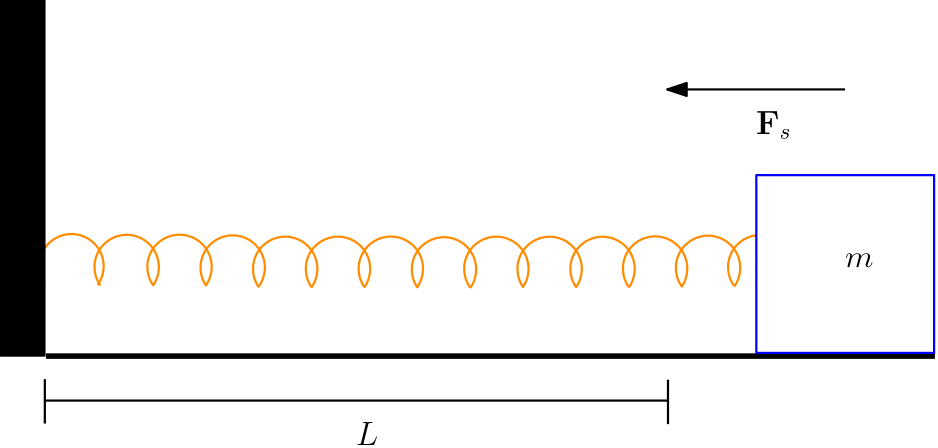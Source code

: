 <?xml version="1.0"?>
<!DOCTYPE ipe SYSTEM "ipe.dtd">
<ipe version="70218" creator="Ipe 7.2.21">
<info created="D:20210313124710" modified="D:20210313134405"/>
<ipestyle name="basic">
<symbol name="arrow/arc(spx)">
<path stroke="sym-stroke" fill="sym-stroke" pen="sym-pen">
0 0 m
-1 0.333 l
-1 -0.333 l
h
</path>
</symbol>
<symbol name="arrow/farc(spx)">
<path stroke="sym-stroke" fill="white" pen="sym-pen">
0 0 m
-1 0.333 l
-1 -0.333 l
h
</path>
</symbol>
<symbol name="arrow/ptarc(spx)">
<path stroke="sym-stroke" fill="sym-stroke" pen="sym-pen">
0 0 m
-1 0.333 l
-0.8 0 l
-1 -0.333 l
h
</path>
</symbol>
<symbol name="arrow/fptarc(spx)">
<path stroke="sym-stroke" fill="white" pen="sym-pen">
0 0 m
-1 0.333 l
-0.8 0 l
-1 -0.333 l
h
</path>
</symbol>
<symbol name="mark/circle(sx)" transformations="translations">
<path fill="sym-stroke">
0.6 0 0 0.6 0 0 e
0.4 0 0 0.4 0 0 e
</path>
</symbol>
<symbol name="mark/disk(sx)" transformations="translations">
<path fill="sym-stroke">
0.6 0 0 0.6 0 0 e
</path>
</symbol>
<symbol name="mark/fdisk(sfx)" transformations="translations">
<group>
<path fill="sym-fill">
0.5 0 0 0.5 0 0 e
</path>
<path fill="sym-stroke" fillrule="eofill">
0.6 0 0 0.6 0 0 e
0.4 0 0 0.4 0 0 e
</path>
</group>
</symbol>
<symbol name="mark/box(sx)" transformations="translations">
<path fill="sym-stroke" fillrule="eofill">
-0.6 -0.6 m
0.6 -0.6 l
0.6 0.6 l
-0.6 0.6 l
h
-0.4 -0.4 m
0.4 -0.4 l
0.4 0.4 l
-0.4 0.4 l
h
</path>
</symbol>
<symbol name="mark/square(sx)" transformations="translations">
<path fill="sym-stroke">
-0.6 -0.6 m
0.6 -0.6 l
0.6 0.6 l
-0.6 0.6 l
h
</path>
</symbol>
<symbol name="mark/fsquare(sfx)" transformations="translations">
<group>
<path fill="sym-fill">
-0.5 -0.5 m
0.5 -0.5 l
0.5 0.5 l
-0.5 0.5 l
h
</path>
<path fill="sym-stroke" fillrule="eofill">
-0.6 -0.6 m
0.6 -0.6 l
0.6 0.6 l
-0.6 0.6 l
h
-0.4 -0.4 m
0.4 -0.4 l
0.4 0.4 l
-0.4 0.4 l
h
</path>
</group>
</symbol>
<symbol name="mark/cross(sx)" transformations="translations">
<group>
<path fill="sym-stroke">
-0.43 -0.57 m
0.57 0.43 l
0.43 0.57 l
-0.57 -0.43 l
h
</path>
<path fill="sym-stroke">
-0.43 0.57 m
0.57 -0.43 l
0.43 -0.57 l
-0.57 0.43 l
h
</path>
</group>
</symbol>
<symbol name="arrow/fnormal(spx)">
<path stroke="sym-stroke" fill="white" pen="sym-pen">
0 0 m
-1 0.333 l
-1 -0.333 l
h
</path>
</symbol>
<symbol name="arrow/pointed(spx)">
<path stroke="sym-stroke" fill="sym-stroke" pen="sym-pen">
0 0 m
-1 0.333 l
-0.8 0 l
-1 -0.333 l
h
</path>
</symbol>
<symbol name="arrow/fpointed(spx)">
<path stroke="sym-stroke" fill="white" pen="sym-pen">
0 0 m
-1 0.333 l
-0.8 0 l
-1 -0.333 l
h
</path>
</symbol>
<symbol name="arrow/linear(spx)">
<path stroke="sym-stroke" pen="sym-pen">
-1 0.333 m
0 0 l
-1 -0.333 l
</path>
</symbol>
<symbol name="arrow/fdouble(spx)">
<path stroke="sym-stroke" fill="white" pen="sym-pen">
0 0 m
-1 0.333 l
-1 -0.333 l
h
-1 0 m
-2 0.333 l
-2 -0.333 l
h
</path>
</symbol>
<symbol name="arrow/double(spx)">
<path stroke="sym-stroke" fill="sym-stroke" pen="sym-pen">
0 0 m
-1 0.333 l
-1 -0.333 l
h
-1 0 m
-2 0.333 l
-2 -0.333 l
h
</path>
</symbol>
<symbol name="arrow/mid-normal(spx)">
<path stroke="sym-stroke" fill="sym-stroke" pen="sym-pen">
0.5 0 m
-0.5 0.333 l
-0.5 -0.333 l
h
</path>
</symbol>
<symbol name="arrow/mid-fnormal(spx)">
<path stroke="sym-stroke" fill="white" pen="sym-pen">
0.5 0 m
-0.5 0.333 l
-0.5 -0.333 l
h
</path>
</symbol>
<symbol name="arrow/mid-pointed(spx)">
<path stroke="sym-stroke" fill="sym-stroke" pen="sym-pen">
0.5 0 m
-0.5 0.333 l
-0.3 0 l
-0.5 -0.333 l
h
</path>
</symbol>
<symbol name="arrow/mid-fpointed(spx)">
<path stroke="sym-stroke" fill="white" pen="sym-pen">
0.5 0 m
-0.5 0.333 l
-0.3 0 l
-0.5 -0.333 l
h
</path>
</symbol>
<symbol name="arrow/mid-double(spx)">
<path stroke="sym-stroke" fill="sym-stroke" pen="sym-pen">
1 0 m
0 0.333 l
0 -0.333 l
h
0 0 m
-1 0.333 l
-1 -0.333 l
h
</path>
</symbol>
<symbol name="arrow/mid-fdouble(spx)">
<path stroke="sym-stroke" fill="white" pen="sym-pen">
1 0 m
0 0.333 l
0 -0.333 l
h
0 0 m
-1 0.333 l
-1 -0.333 l
h
</path>
</symbol>
<pen name="heavier" value="0.8"/>
<pen name="fat" value="1.2"/>
<pen name="ultrafat" value="2"/>
<symbolsize name="large" value="5"/>
<symbolsize name="small" value="2"/>
<symbolsize name="tiny" value="1.1"/>
<arrowsize name="large" value="10"/>
<arrowsize name="small" value="5"/>
<arrowsize name="tiny" value="3"/>
<color name="red" value="1 0 0"/>
<color name="blue" value="0 0 1"/>
<color name="green" value="0 1 0"/>
<color name="yellow" value="1 1 0"/>
<color name="orange" value="1 0.647 0"/>
<color name="gold" value="1 0.843 0"/>
<color name="purple" value="0.627 0.125 0.941"/>
<color name="gray" value="0.745"/>
<color name="brown" value="0.647 0.165 0.165"/>
<color name="navy" value="0 0 0.502"/>
<color name="pink" value="1 0.753 0.796"/>
<color name="seagreen" value="0.18 0.545 0.341"/>
<color name="turquoise" value="0.251 0.878 0.816"/>
<color name="violet" value="0.933 0.51 0.933"/>
<color name="darkblue" value="0 0 0.545"/>
<color name="darkcyan" value="0 0.545 0.545"/>
<color name="darkgray" value="0.663"/>
<color name="darkgreen" value="0 0.392 0"/>
<color name="darkmagenta" value="0.545 0 0.545"/>
<color name="darkorange" value="1 0.549 0"/>
<color name="darkred" value="0.545 0 0"/>
<color name="lightblue" value="0.678 0.847 0.902"/>
<color name="lightcyan" value="0.878 1 1"/>
<color name="lightgray" value="0.827"/>
<color name="lightgreen" value="0.565 0.933 0.565"/>
<color name="lightyellow" value="1 1 0.878"/>
<dashstyle name="dotted" value="[1 3] 0"/>
<dashstyle name="dashed" value="[4] 0"/>
<dashstyle name="dash dotted" value="[4 2 1 2] 0"/>
<dashstyle name="dash dot dotted" value="[4 2 1 2 1 2] 0"/>
<textsize name="large" value="\large"/>
<textsize name="Large" value="\Large"/>
<textsize name="LARGE" value="\LARGE"/>
<textsize name="huge" value="\huge"/>
<textsize name="Huge" value="\Huge"/>
<textsize name="small" value="\small"/>
<textsize name="footnote" value="\footnotesize"/>
<textsize name="tiny" value="\tiny"/>
<textstyle name="center" begin="\begin{center}" end="\end{center}"/>
<textstyle name="itemize" begin="\begin{itemize}" end="\end{itemize}"/>
<textstyle name="item" begin="\begin{itemize}\item{}" end="\end{itemize}"/>
<gridsize name="4 pts" value="4"/>
<gridsize name="8 pts (~3 mm)" value="8"/>
<gridsize name="16 pts (~6 mm)" value="16"/>
<gridsize name="32 pts (~12 mm)" value="32"/>
<gridsize name="10 pts (~3.5 mm)" value="10"/>
<gridsize name="20 pts (~7 mm)" value="20"/>
<gridsize name="14 pts (~5 mm)" value="14"/>
<gridsize name="28 pts (~10 mm)" value="28"/>
<gridsize name="56 pts (~20 mm)" value="56"/>
<anglesize name="90 deg" value="90"/>
<anglesize name="60 deg" value="60"/>
<anglesize name="45 deg" value="45"/>
<anglesize name="30 deg" value="30"/>
<anglesize name="22.5 deg" value="22.5"/>
<opacity name="10%" value="0.1"/>
<opacity name="30%" value="0.3"/>
<opacity name="50%" value="0.5"/>
<opacity name="75%" value="0.75"/>
<tiling name="falling" angle="-60" step="4" width="1"/>
<tiling name="rising" angle="30" step="4" width="1"/>
</ipestyle>
<page>
<layer name="mass"/>
<layer name="wallFloor"/>
<layer name="spring"/>
<layer name="lenght"/>
<layer name="vector"/>
<layer name="labels"/>
<view layers="mass wallFloor spring lenght vector labels" active="spring"/>
<path layer="spring" matrix="1 0 0 1 193.6 -0.640839" stroke="darkorange" pen="heavier">
182.422 665.985 m
11.5894 0 0 -11.5894 191.89 672.669 201.321 665.933 a
</path>
<path matrix="1 0 0 1 117.778 -1.2754" stroke="darkorange" pen="heavier">
182.422 665.985 m
11.5894 0 0 -11.5894 191.89 672.669 201.321 665.933 a
</path>
<path matrix="1 0 0 1 -54.365 -0.300012" stroke="darkorange" pen="heavier">
182.422 665.985 m
11.5894 0 0 -11.5894 191.89 672.669 201.321 665.933 a
</path>
<path layer="wallFloor" matrix="1 0 0 1 0.36178 0" stroke="black" pen="ultrafat">
128 640 m
448 640 l
</path>
<path matrix="1 0 0 1 -16 0" stroke="black" fill="black">
128 768 m
128 640 l
144 640 l
144 768 l
h
</path>
<path layer="mass" matrix="1 0 0 1 64.0814 1.14891" stroke="blue" fill="white" pen="heavier">
320 704 m
320 640 l
384 640 l
384 704 l
h
</path>
<path layer="spring" matrix="1 0 0 1 -34.4794 -0.593568" stroke="darkorange" pen="heavier">
182.422 665.985 m
11.5894 0 0 -11.5894 191.89 672.669 201.321 665.933 a
</path>
<path matrix="1 0 0 1 -15.4517 -0.546783" stroke="darkorange" pen="heavier">
182.422 665.985 m
11.5894 0 0 -11.5894 191.89 672.669 201.321 665.933 a
</path>
<path matrix="1 0 0 1 3.68366 -0.787246" stroke="darkorange" pen="heavier">
182.422 665.985 m
11.5894 0 0 -11.5894 191.89 672.669 201.321 665.933 a
</path>
<path matrix="1 0 0 1 22.5785 -1.2537" stroke="darkorange" pen="heavier">
182.422 665.985 m
11.5894 0 0 -11.5894 191.89 672.669 201.321 665.933 a
</path>
<path matrix="1 0 0 1 41.5842 -1.25398" stroke="darkorange" pen="heavier">
182.422 665.985 m
11.5894 0 0 -11.5894 191.89 672.669 201.321 665.933 a
</path>
<path matrix="1 0 0 1 60.6119 -1.20719" stroke="darkorange" pen="heavier">
182.422 665.985 m
11.5894 0 0 -11.5894 191.89 672.669 201.321 665.933 a
</path>
<path matrix="1 0 0 1 79.7473 -1.44766" stroke="darkorange" pen="heavier">
182.422 665.985 m
11.5894 0 0 -11.5894 191.89 672.669 201.321 665.933 a
</path>
<path matrix="1 0 0 1 98.6028 -1.25367" stroke="darkorange" pen="heavier">
182.422 665.985 m
11.5894 0 0 -11.5894 191.89 672.669 201.321 665.933 a
</path>
<path layer="lenght" matrix="1 0 0 1 32.2756 7.5024" stroke="black" pen="heavier">
320 624 m
320 608 l
</path>
<path matrix="1 0 0 1 -192.062 7.71654" stroke="black" pen="heavier">
320 624 m
320 608 l
</path>
<text layer="labels" matrix="1 0 0 1 32 0" transformations="translations" pos="208 608" stroke="black" type="label" width="7.965" height="8.169" depth="0" valign="baseline" size="large" style="math">L</text>
<text matrix="1 0 0 1 144 112" transformations="translations" pos="240 608" stroke="black" type="label" width="12.868" height="8.206" depth="1.79" valign="baseline" size="large" style="math">\textbf{F}_s</text>
<text matrix="1 0 0 1 144 64" transformations="translations" pos="272 608" stroke="black" type="label" width="10.239" height="5.147" depth="0" valign="baseline" size="large" style="math">m</text>
<path layer="vector" matrix="1 0 0 1 64 0" stroke="black" pen="heavier" arrow="normal/normal">
352 736 m
288 736 l
</path>
<path layer="lenght" stroke="black" pen="heavier">
128 624 m
352 624 l
</path>
<path layer="spring" matrix="1 0 0 1 136.829 -1.27586" stroke="darkorange" pen="heavier">
182.422 665.985 m
11.5894 0 0 -11.5894 191.89 672.669 201.321 665.933 a
</path>
<path matrix="1 0 0 1 155.752 -1.14886" stroke="darkorange" pen="heavier">
182.422 665.985 m
11.5894 0 0 -11.5894 191.89 672.669 201.321 665.933 a
</path>
<path matrix="1 0 0 1 174.803 -0.894848" stroke="darkorange" pen="heavier">
182.422 665.985 m
11.5894 0 0 -11.5894 191.89 672.669 201.321 665.933 a
</path>
</page>
</ipe>
